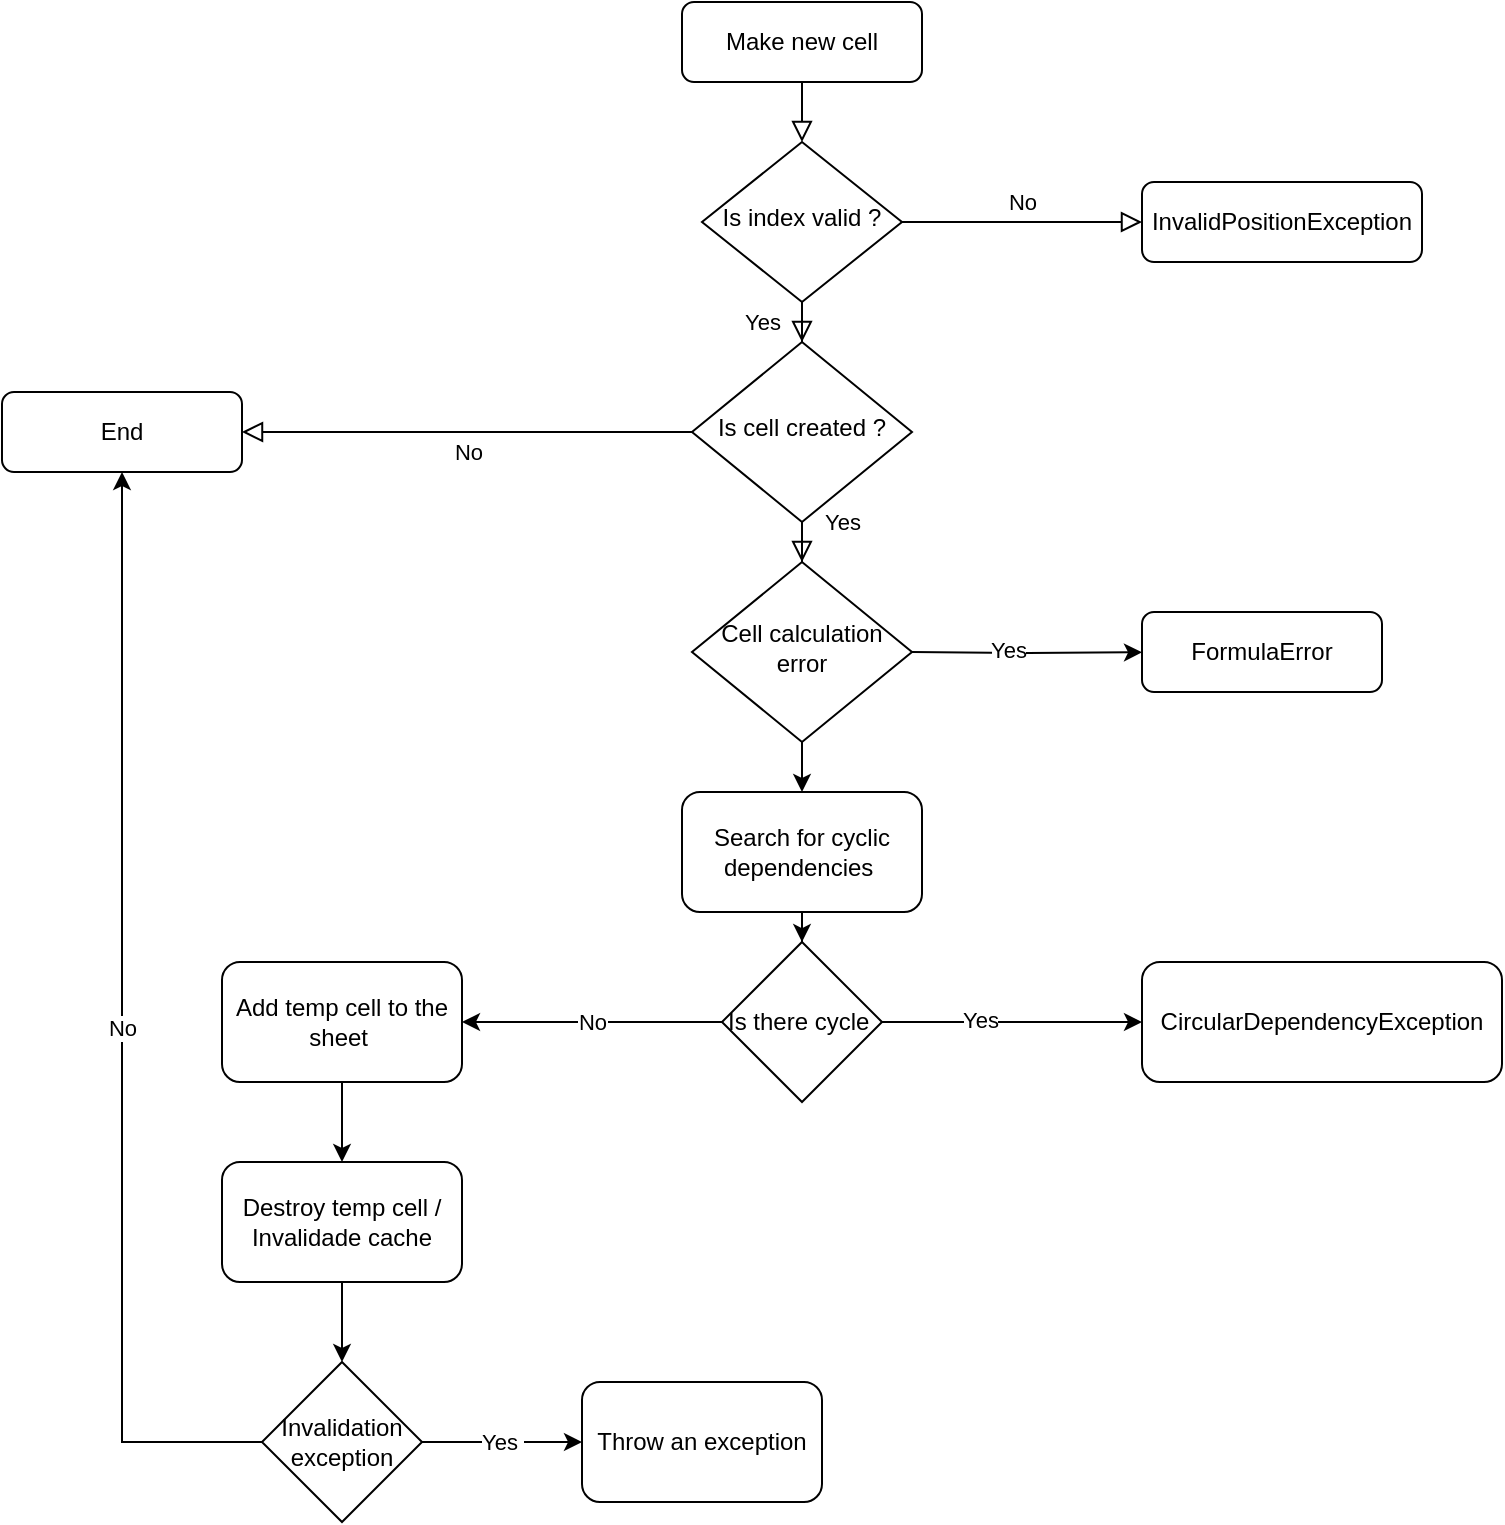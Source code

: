 <mxfile version="21.6.6" type="github">
  <diagram id="C5RBs43oDa-KdzZeNtuy" name="Page-1">
    <mxGraphModel dx="708" dy="408" grid="1" gridSize="10" guides="1" tooltips="1" connect="1" arrows="1" fold="1" page="1" pageScale="1" pageWidth="827" pageHeight="1169" math="0" shadow="0">
      <root>
        <mxCell id="WIyWlLk6GJQsqaUBKTNV-0" />
        <mxCell id="WIyWlLk6GJQsqaUBKTNV-1" parent="WIyWlLk6GJQsqaUBKTNV-0" />
        <mxCell id="WIyWlLk6GJQsqaUBKTNV-2" value="" style="rounded=0;html=1;jettySize=auto;orthogonalLoop=1;fontSize=11;endArrow=block;endFill=0;endSize=8;strokeWidth=1;shadow=0;labelBackgroundColor=none;edgeStyle=orthogonalEdgeStyle;" parent="WIyWlLk6GJQsqaUBKTNV-1" source="WIyWlLk6GJQsqaUBKTNV-3" target="WIyWlLk6GJQsqaUBKTNV-6" edge="1">
          <mxGeometry relative="1" as="geometry" />
        </mxCell>
        <mxCell id="WIyWlLk6GJQsqaUBKTNV-3" value="Make new cell" style="rounded=1;whiteSpace=wrap;html=1;fontSize=12;glass=0;strokeWidth=1;shadow=0;" parent="WIyWlLk6GJQsqaUBKTNV-1" vertex="1">
          <mxGeometry x="370" y="130" width="120" height="40" as="geometry" />
        </mxCell>
        <mxCell id="WIyWlLk6GJQsqaUBKTNV-4" value="Yes" style="rounded=0;html=1;jettySize=auto;orthogonalLoop=1;fontSize=11;endArrow=block;endFill=0;endSize=8;strokeWidth=1;shadow=0;labelBackgroundColor=none;edgeStyle=orthogonalEdgeStyle;" parent="WIyWlLk6GJQsqaUBKTNV-1" source="WIyWlLk6GJQsqaUBKTNV-6" target="WIyWlLk6GJQsqaUBKTNV-10" edge="1">
          <mxGeometry y="20" relative="1" as="geometry">
            <mxPoint as="offset" />
          </mxGeometry>
        </mxCell>
        <mxCell id="WIyWlLk6GJQsqaUBKTNV-5" value="No" style="edgeStyle=orthogonalEdgeStyle;rounded=0;html=1;jettySize=auto;orthogonalLoop=1;fontSize=11;endArrow=block;endFill=0;endSize=8;strokeWidth=1;shadow=0;labelBackgroundColor=none;" parent="WIyWlLk6GJQsqaUBKTNV-1" source="WIyWlLk6GJQsqaUBKTNV-6" target="WIyWlLk6GJQsqaUBKTNV-7" edge="1">
          <mxGeometry y="10" relative="1" as="geometry">
            <mxPoint as="offset" />
          </mxGeometry>
        </mxCell>
        <mxCell id="WIyWlLk6GJQsqaUBKTNV-6" value="Is index valid ?" style="rhombus;whiteSpace=wrap;html=1;shadow=0;fontFamily=Helvetica;fontSize=12;align=center;strokeWidth=1;spacing=6;spacingTop=-4;" parent="WIyWlLk6GJQsqaUBKTNV-1" vertex="1">
          <mxGeometry x="380" y="200" width="100" height="80" as="geometry" />
        </mxCell>
        <mxCell id="WIyWlLk6GJQsqaUBKTNV-7" value="InvalidPositionException" style="rounded=1;whiteSpace=wrap;html=1;fontSize=12;glass=0;strokeWidth=1;shadow=0;" parent="WIyWlLk6GJQsqaUBKTNV-1" vertex="1">
          <mxGeometry x="600" y="220" width="140" height="40" as="geometry" />
        </mxCell>
        <mxCell id="WIyWlLk6GJQsqaUBKTNV-8" value="Yes&lt;br&gt;" style="rounded=0;html=1;jettySize=auto;orthogonalLoop=1;fontSize=11;endArrow=block;endFill=0;endSize=8;strokeWidth=1;shadow=0;labelBackgroundColor=none;edgeStyle=orthogonalEdgeStyle;entryX=0.5;entryY=0;entryDx=0;entryDy=0;" parent="WIyWlLk6GJQsqaUBKTNV-1" source="WIyWlLk6GJQsqaUBKTNV-10" target="FnN57RjQfBpvI7fIqtAj-0" edge="1">
          <mxGeometry x="0.333" y="20" relative="1" as="geometry">
            <mxPoint as="offset" />
            <mxPoint x="430" y="460" as="targetPoint" />
          </mxGeometry>
        </mxCell>
        <mxCell id="WIyWlLk6GJQsqaUBKTNV-9" value="No&lt;br&gt;" style="edgeStyle=orthogonalEdgeStyle;rounded=0;html=1;jettySize=auto;orthogonalLoop=1;fontSize=11;endArrow=block;endFill=0;endSize=8;strokeWidth=1;shadow=0;labelBackgroundColor=none;" parent="WIyWlLk6GJQsqaUBKTNV-1" source="WIyWlLk6GJQsqaUBKTNV-10" target="WIyWlLk6GJQsqaUBKTNV-12" edge="1">
          <mxGeometry y="10" relative="1" as="geometry">
            <mxPoint as="offset" />
          </mxGeometry>
        </mxCell>
        <mxCell id="WIyWlLk6GJQsqaUBKTNV-10" value="Is cell created ?" style="rhombus;whiteSpace=wrap;html=1;shadow=0;fontFamily=Helvetica;fontSize=12;align=center;strokeWidth=1;spacing=6;spacingTop=-4;" parent="WIyWlLk6GJQsqaUBKTNV-1" vertex="1">
          <mxGeometry x="375" y="300" width="110" height="90" as="geometry" />
        </mxCell>
        <mxCell id="WIyWlLk6GJQsqaUBKTNV-12" value="End&lt;br&gt;" style="rounded=1;whiteSpace=wrap;html=1;fontSize=12;glass=0;strokeWidth=1;shadow=0;" parent="WIyWlLk6GJQsqaUBKTNV-1" vertex="1">
          <mxGeometry x="30" y="325" width="120" height="40" as="geometry" />
        </mxCell>
        <mxCell id="FnN57RjQfBpvI7fIqtAj-1" style="edgeStyle=orthogonalEdgeStyle;rounded=0;orthogonalLoop=1;jettySize=auto;html=1;exitX=1;exitY=0.5;exitDx=0;exitDy=0;" edge="1" parent="WIyWlLk6GJQsqaUBKTNV-1">
          <mxGeometry relative="1" as="geometry">
            <mxPoint x="600" y="455.143" as="targetPoint" />
            <mxPoint x="485" y="455" as="sourcePoint" />
          </mxGeometry>
        </mxCell>
        <mxCell id="FnN57RjQfBpvI7fIqtAj-2" value="Yes&lt;br&gt;" style="edgeLabel;html=1;align=center;verticalAlign=middle;resizable=0;points=[];" vertex="1" connectable="0" parent="FnN57RjQfBpvI7fIqtAj-1">
          <mxGeometry x="-0.167" y="2" relative="1" as="geometry">
            <mxPoint as="offset" />
          </mxGeometry>
        </mxCell>
        <mxCell id="FnN57RjQfBpvI7fIqtAj-4" style="edgeStyle=orthogonalEdgeStyle;rounded=0;orthogonalLoop=1;jettySize=auto;html=1;exitX=0.5;exitY=1;exitDx=0;exitDy=0;" edge="1" parent="WIyWlLk6GJQsqaUBKTNV-1" source="FnN57RjQfBpvI7fIqtAj-0" target="FnN57RjQfBpvI7fIqtAj-5">
          <mxGeometry relative="1" as="geometry">
            <mxPoint x="429.931" y="520" as="targetPoint" />
          </mxGeometry>
        </mxCell>
        <mxCell id="FnN57RjQfBpvI7fIqtAj-0" value="Cell calculation error" style="rhombus;whiteSpace=wrap;html=1;shadow=0;fontFamily=Helvetica;fontSize=12;align=center;strokeWidth=1;spacing=6;spacingTop=-4;" vertex="1" parent="WIyWlLk6GJQsqaUBKTNV-1">
          <mxGeometry x="375" y="410" width="110" height="90" as="geometry" />
        </mxCell>
        <mxCell id="FnN57RjQfBpvI7fIqtAj-3" value="FormulaError" style="rounded=1;whiteSpace=wrap;html=1;fontSize=12;glass=0;strokeWidth=1;shadow=0;" vertex="1" parent="WIyWlLk6GJQsqaUBKTNV-1">
          <mxGeometry x="600" y="435" width="120" height="40" as="geometry" />
        </mxCell>
        <mxCell id="FnN57RjQfBpvI7fIqtAj-6" style="edgeStyle=orthogonalEdgeStyle;rounded=0;orthogonalLoop=1;jettySize=auto;html=1;exitX=0.5;exitY=1;exitDx=0;exitDy=0;" edge="1" parent="WIyWlLk6GJQsqaUBKTNV-1" source="FnN57RjQfBpvI7fIqtAj-5" target="FnN57RjQfBpvI7fIqtAj-7">
          <mxGeometry relative="1" as="geometry">
            <mxPoint x="429.931" y="620" as="targetPoint" />
          </mxGeometry>
        </mxCell>
        <mxCell id="FnN57RjQfBpvI7fIqtAj-5" value="Search for cyclic dependencies&amp;nbsp;" style="rounded=1;whiteSpace=wrap;html=1;" vertex="1" parent="WIyWlLk6GJQsqaUBKTNV-1">
          <mxGeometry x="370.001" y="525" width="120" height="60" as="geometry" />
        </mxCell>
        <mxCell id="FnN57RjQfBpvI7fIqtAj-9" value="" style="edgeStyle=orthogonalEdgeStyle;rounded=0;orthogonalLoop=1;jettySize=auto;html=1;" edge="1" parent="WIyWlLk6GJQsqaUBKTNV-1" source="FnN57RjQfBpvI7fIqtAj-7" target="FnN57RjQfBpvI7fIqtAj-10">
          <mxGeometry relative="1" as="geometry">
            <mxPoint x="610.001" y="640" as="targetPoint" />
          </mxGeometry>
        </mxCell>
        <mxCell id="FnN57RjQfBpvI7fIqtAj-11" value="Yes&lt;br&gt;" style="edgeLabel;html=1;align=center;verticalAlign=middle;resizable=0;points=[];" vertex="1" connectable="0" parent="FnN57RjQfBpvI7fIqtAj-9">
          <mxGeometry x="-0.248" y="1" relative="1" as="geometry">
            <mxPoint as="offset" />
          </mxGeometry>
        </mxCell>
        <mxCell id="FnN57RjQfBpvI7fIqtAj-12" value="No&lt;br&gt;" style="edgeStyle=orthogonalEdgeStyle;rounded=0;orthogonalLoop=1;jettySize=auto;html=1;" edge="1" parent="WIyWlLk6GJQsqaUBKTNV-1" source="FnN57RjQfBpvI7fIqtAj-7" target="FnN57RjQfBpvI7fIqtAj-13">
          <mxGeometry relative="1" as="geometry">
            <mxPoint x="260" y="640" as="targetPoint" />
          </mxGeometry>
        </mxCell>
        <mxCell id="FnN57RjQfBpvI7fIqtAj-7" value="Is there cycle&amp;nbsp;" style="rhombus;whiteSpace=wrap;html=1;" vertex="1" parent="WIyWlLk6GJQsqaUBKTNV-1">
          <mxGeometry x="390.001" y="600" width="80" height="80" as="geometry" />
        </mxCell>
        <mxCell id="FnN57RjQfBpvI7fIqtAj-10" value="CircularDependencyException" style="rounded=1;whiteSpace=wrap;html=1;" vertex="1" parent="WIyWlLk6GJQsqaUBKTNV-1">
          <mxGeometry x="600" y="610" width="180" height="60" as="geometry" />
        </mxCell>
        <mxCell id="FnN57RjQfBpvI7fIqtAj-14" style="edgeStyle=orthogonalEdgeStyle;rounded=0;orthogonalLoop=1;jettySize=auto;html=1;" edge="1" parent="WIyWlLk6GJQsqaUBKTNV-1" source="FnN57RjQfBpvI7fIqtAj-13" target="FnN57RjQfBpvI7fIqtAj-15">
          <mxGeometry relative="1" as="geometry">
            <mxPoint x="200" y="740" as="targetPoint" />
          </mxGeometry>
        </mxCell>
        <mxCell id="FnN57RjQfBpvI7fIqtAj-13" value="Add temp cell to the sheet&amp;nbsp;" style="rounded=1;whiteSpace=wrap;html=1;" vertex="1" parent="WIyWlLk6GJQsqaUBKTNV-1">
          <mxGeometry x="140" y="610" width="120" height="60" as="geometry" />
        </mxCell>
        <mxCell id="FnN57RjQfBpvI7fIqtAj-16" style="edgeStyle=orthogonalEdgeStyle;rounded=0;orthogonalLoop=1;jettySize=auto;html=1;" edge="1" parent="WIyWlLk6GJQsqaUBKTNV-1" source="FnN57RjQfBpvI7fIqtAj-15" target="FnN57RjQfBpvI7fIqtAj-17">
          <mxGeometry relative="1" as="geometry">
            <mxPoint x="200" y="830" as="targetPoint" />
          </mxGeometry>
        </mxCell>
        <mxCell id="FnN57RjQfBpvI7fIqtAj-15" value="Destroy temp cell / Invalidade cache" style="rounded=1;whiteSpace=wrap;html=1;" vertex="1" parent="WIyWlLk6GJQsqaUBKTNV-1">
          <mxGeometry x="140" y="710" width="120" height="60" as="geometry" />
        </mxCell>
        <mxCell id="FnN57RjQfBpvI7fIqtAj-18" value="Yes&amp;nbsp;" style="edgeStyle=orthogonalEdgeStyle;rounded=0;orthogonalLoop=1;jettySize=auto;html=1;exitX=1;exitY=0.5;exitDx=0;exitDy=0;" edge="1" parent="WIyWlLk6GJQsqaUBKTNV-1" source="FnN57RjQfBpvI7fIqtAj-17" target="FnN57RjQfBpvI7fIqtAj-20">
          <mxGeometry relative="1" as="geometry">
            <mxPoint x="290" y="849.931" as="targetPoint" />
          </mxGeometry>
        </mxCell>
        <mxCell id="FnN57RjQfBpvI7fIqtAj-19" value="No&lt;br&gt;" style="edgeStyle=orthogonalEdgeStyle;rounded=0;orthogonalLoop=1;jettySize=auto;html=1;exitX=0;exitY=0.5;exitDx=0;exitDy=0;" edge="1" parent="WIyWlLk6GJQsqaUBKTNV-1" source="FnN57RjQfBpvI7fIqtAj-17" target="WIyWlLk6GJQsqaUBKTNV-12">
          <mxGeometry relative="1" as="geometry">
            <mxPoint x="80" y="849.931" as="targetPoint" />
          </mxGeometry>
        </mxCell>
        <mxCell id="FnN57RjQfBpvI7fIqtAj-17" value="Invalidation exception" style="rhombus;whiteSpace=wrap;html=1;" vertex="1" parent="WIyWlLk6GJQsqaUBKTNV-1">
          <mxGeometry x="160" y="810" width="80" height="80" as="geometry" />
        </mxCell>
        <mxCell id="FnN57RjQfBpvI7fIqtAj-20" value="Throw an exception" style="rounded=1;whiteSpace=wrap;html=1;" vertex="1" parent="WIyWlLk6GJQsqaUBKTNV-1">
          <mxGeometry x="320" y="820.001" width="120" height="60" as="geometry" />
        </mxCell>
      </root>
    </mxGraphModel>
  </diagram>
</mxfile>
